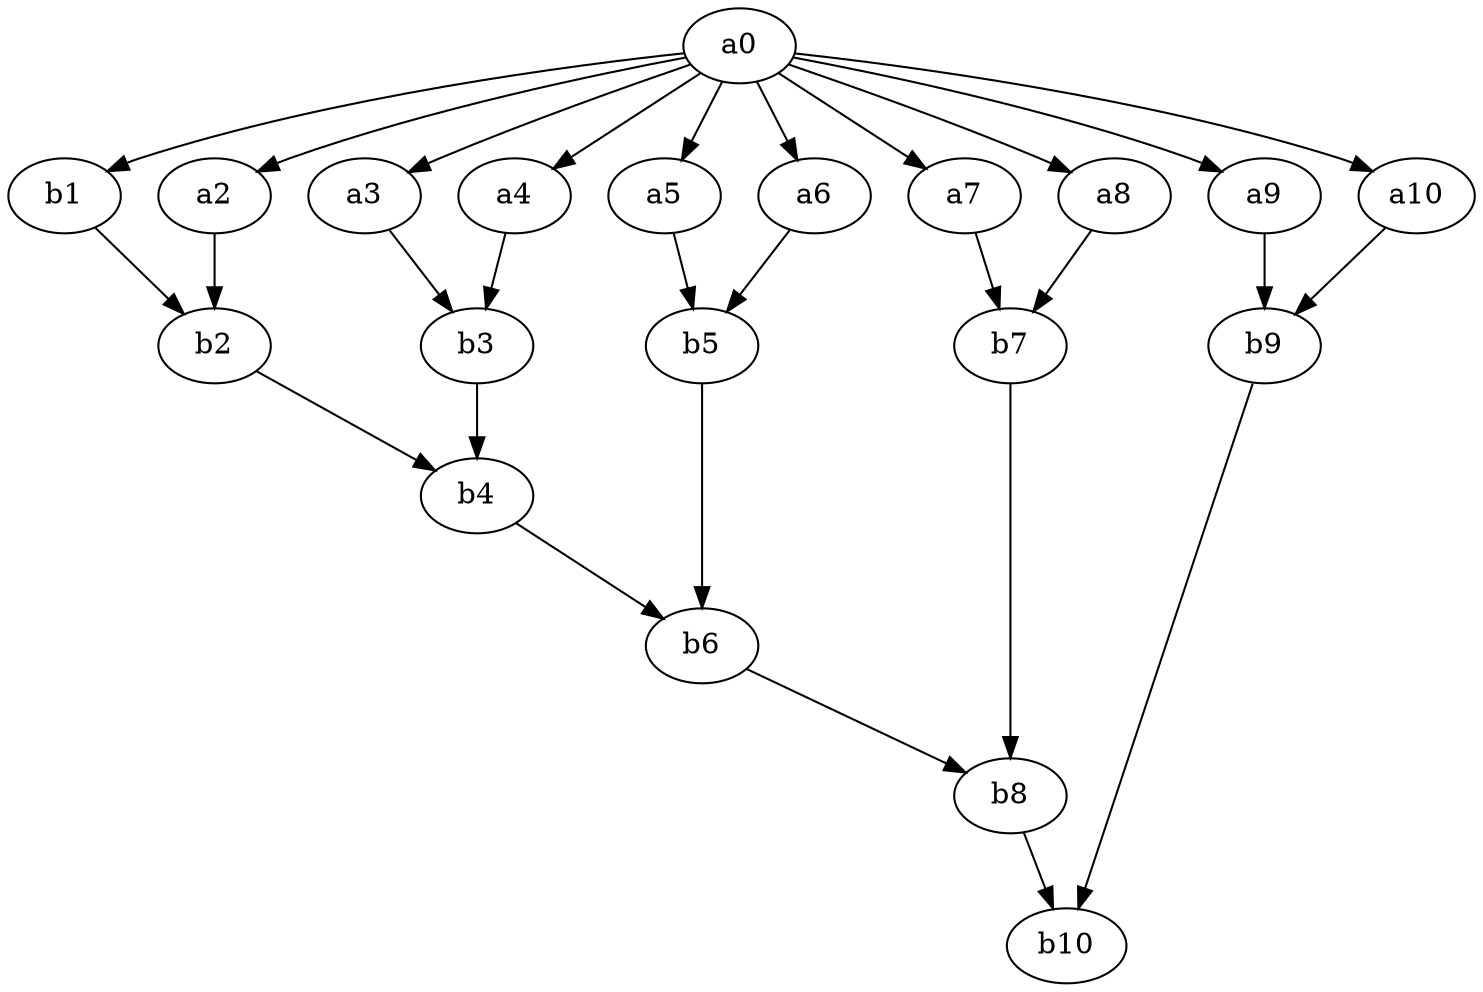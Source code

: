 digraph "oriente_relou_4"{

"a0" -> "b1";
"a0" -> "a2";
"a0" -> "a3";
"a0" -> "a4";
"a0" -> "a5";
"a0" -> "a6";
"a0" -> "a7";
"a0" -> "a8";
"a0" -> "a9";
"a0" -> "a10";

"b1" -> "b2";
"a2" -> "b2";

"a3" -> "b3";
"a4" -> "b3";

"b2" -> "b4";
"b3" -> "b4";

"a5" -> "b5";
"a6" -> "b5";

"b4" -> "b6";
"b5" -> "b6";

"a7" -> "b7";
"a8" -> "b7";

"b6" -> "b8";
"b7" -> "b8";

"a9" -> "b9";
"a10" -> "b9";

"b8" -> "b10";
"b9" -> "b10";
}
